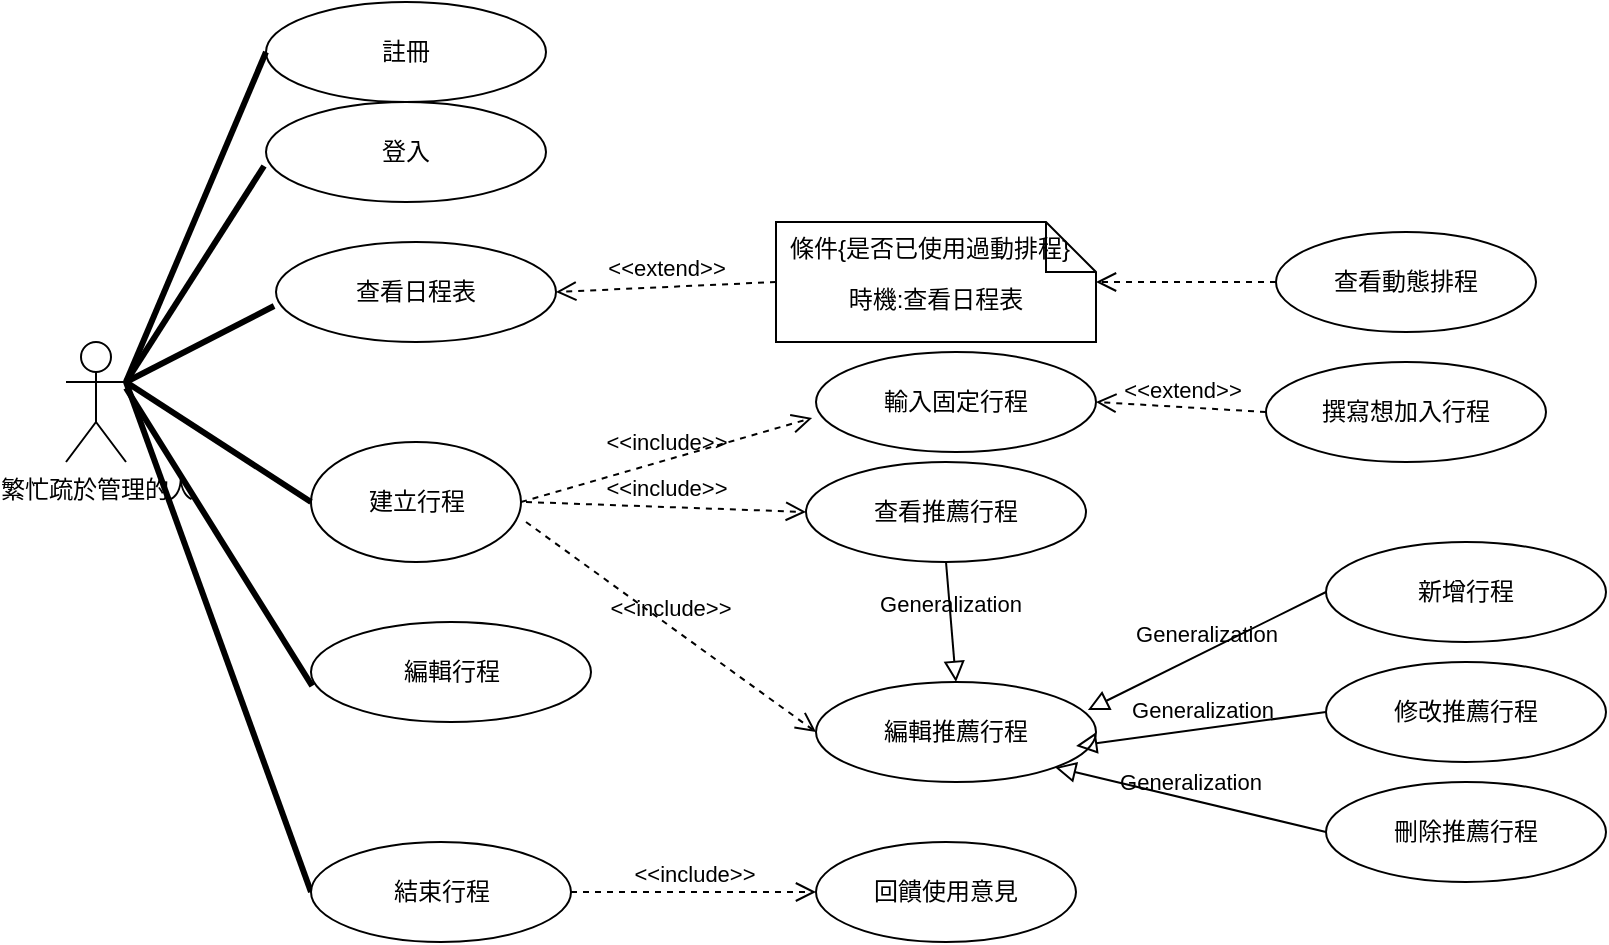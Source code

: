 <mxfile version="24.8.6">
  <diagram name="第 1 页" id="AHcjIik1focOU0QK3iOo">
    <mxGraphModel dx="1621" dy="386" grid="1" gridSize="10" guides="1" tooltips="1" connect="1" arrows="1" fold="1" page="1" pageScale="1" pageWidth="827" pageHeight="1169" math="0" shadow="0">
      <root>
        <mxCell id="0" />
        <mxCell id="1" parent="0" />
        <mxCell id="8-9XDru2MBB9iXI8fwiX-1" value="繁忙疏於管理的人" style="shape=umlActor;verticalLabelPosition=bottom;verticalAlign=top;html=1;" parent="1" vertex="1">
          <mxGeometry x="30" y="210" width="30" height="60" as="geometry" />
        </mxCell>
        <mxCell id="8-9XDru2MBB9iXI8fwiX-2" value="登入" style="ellipse;html=1;whiteSpace=wrap;" parent="1" vertex="1">
          <mxGeometry x="130" y="90" width="140" height="50" as="geometry" />
        </mxCell>
        <mxCell id="8-9XDru2MBB9iXI8fwiX-4" value="" style="endArrow=none;startArrow=none;endFill=0;startFill=0;endSize=8;html=1;verticalAlign=bottom;labelBackgroundColor=none;strokeWidth=3;rounded=0;entryX=-0.007;entryY=0.64;entryDx=0;entryDy=0;entryPerimeter=0;exitX=1;exitY=0.333;exitDx=0;exitDy=0;exitPerimeter=0;" parent="1" source="8-9XDru2MBB9iXI8fwiX-1" target="8-9XDru2MBB9iXI8fwiX-2" edge="1">
          <mxGeometry width="160" relative="1" as="geometry">
            <mxPoint x="70" y="220" as="sourcePoint" />
            <mxPoint x="480" y="250" as="targetPoint" />
          </mxGeometry>
        </mxCell>
        <mxCell id="8-9XDru2MBB9iXI8fwiX-5" value="註冊" style="ellipse;html=1;whiteSpace=wrap;" parent="1" vertex="1">
          <mxGeometry x="130" y="40" width="140" height="50" as="geometry" />
        </mxCell>
        <mxCell id="8-9XDru2MBB9iXI8fwiX-12" value="查看日程表" style="ellipse;html=1;whiteSpace=wrap;" parent="1" vertex="1">
          <mxGeometry x="135" y="160" width="140" height="50" as="geometry" />
        </mxCell>
        <mxCell id="8-9XDru2MBB9iXI8fwiX-13" value="" style="endArrow=none;startArrow=none;endFill=0;startFill=0;endSize=8;html=1;verticalAlign=bottom;labelBackgroundColor=none;strokeWidth=3;rounded=0;entryX=-0.007;entryY=0.64;entryDx=0;entryDy=0;entryPerimeter=0;exitX=1;exitY=0.333;exitDx=0;exitDy=0;exitPerimeter=0;" parent="1" source="8-9XDru2MBB9iXI8fwiX-1" target="8-9XDru2MBB9iXI8fwiX-12" edge="1">
          <mxGeometry width="160" relative="1" as="geometry">
            <mxPoint x="70" y="160" as="sourcePoint" />
            <mxPoint x="480" y="190" as="targetPoint" />
          </mxGeometry>
        </mxCell>
        <mxCell id="8-9XDru2MBB9iXI8fwiX-22" value="撰寫想加入行程" style="ellipse;html=1;whiteSpace=wrap;" parent="1" vertex="1">
          <mxGeometry x="630" y="220" width="140" height="50" as="geometry" />
        </mxCell>
        <mxCell id="8-9XDru2MBB9iXI8fwiX-24" value="輸入固定行程" style="ellipse;html=1;whiteSpace=wrap;" parent="1" vertex="1">
          <mxGeometry x="405" y="215" width="140" height="50" as="geometry" />
        </mxCell>
        <mxCell id="8-9XDru2MBB9iXI8fwiX-26" value="編輯推薦行程" style="ellipse;html=1;whiteSpace=wrap;" parent="1" vertex="1">
          <mxGeometry x="405" y="380" width="140" height="50" as="geometry" />
        </mxCell>
        <mxCell id="8-9XDru2MBB9iXI8fwiX-28" value="查看動態排程" style="ellipse;html=1;whiteSpace=wrap;" parent="1" vertex="1">
          <mxGeometry x="635" y="155" width="130" height="50" as="geometry" />
        </mxCell>
        <mxCell id="8-9XDru2MBB9iXI8fwiX-29" value="回饋使用意見" style="ellipse;html=1;whiteSpace=wrap;" parent="1" vertex="1">
          <mxGeometry x="405" y="460" width="130" height="50" as="geometry" />
        </mxCell>
        <mxCell id="8-9XDru2MBB9iXI8fwiX-30" value="" style="endArrow=none;startArrow=none;endFill=0;startFill=0;endSize=8;html=1;verticalAlign=bottom;labelBackgroundColor=none;strokeWidth=3;rounded=0;exitX=1;exitY=0.333;exitDx=0;exitDy=0;exitPerimeter=0;entryX=0;entryY=0.5;entryDx=0;entryDy=0;" parent="1" source="8-9XDru2MBB9iXI8fwiX-1" target="jXpW6EcGd3m8PzfnGfCC-4" edge="1">
          <mxGeometry width="160" relative="1" as="geometry">
            <mxPoint x="60" y="220" as="sourcePoint" />
            <mxPoint x="100" y="460" as="targetPoint" />
          </mxGeometry>
        </mxCell>
        <mxCell id="jXpW6EcGd3m8PzfnGfCC-1" value="編輯行程" style="ellipse;html=1;whiteSpace=wrap;" parent="1" vertex="1">
          <mxGeometry x="152.5" y="350" width="140" height="50" as="geometry" />
        </mxCell>
        <mxCell id="jXpW6EcGd3m8PzfnGfCC-2" value="建立行程" style="ellipse;html=1;whiteSpace=wrap;" parent="1" vertex="1">
          <mxGeometry x="152.5" y="260" width="105" height="60" as="geometry" />
        </mxCell>
        <mxCell id="jXpW6EcGd3m8PzfnGfCC-3" value="" style="endArrow=none;startArrow=none;endFill=0;startFill=0;endSize=8;html=1;verticalAlign=bottom;labelBackgroundColor=none;strokeWidth=3;rounded=0;entryX=0;entryY=0.5;entryDx=0;entryDy=0;" parent="1" target="jXpW6EcGd3m8PzfnGfCC-2" edge="1">
          <mxGeometry width="160" relative="1" as="geometry">
            <mxPoint x="60" y="230" as="sourcePoint" />
            <mxPoint x="210" y="460" as="targetPoint" />
          </mxGeometry>
        </mxCell>
        <mxCell id="jXpW6EcGd3m8PzfnGfCC-4" value="結束行程" style="ellipse;html=1;whiteSpace=wrap;" parent="1" vertex="1">
          <mxGeometry x="152.5" y="460" width="130" height="50" as="geometry" />
        </mxCell>
        <mxCell id="jXpW6EcGd3m8PzfnGfCC-5" value="&amp;lt;&amp;lt;extend&amp;gt;&amp;gt;" style="endArrow=open;startArrow=none;endFill=0;startFill=0;endSize=8;html=1;verticalAlign=bottom;dashed=1;labelBackgroundColor=none;rounded=0;exitX=0;exitY=0.5;exitDx=0;exitDy=0;entryX=1;entryY=0.5;entryDx=0;entryDy=0;" parent="1" source="jXpW6EcGd3m8PzfnGfCC-26" target="8-9XDru2MBB9iXI8fwiX-12" edge="1">
          <mxGeometry width="160" relative="1" as="geometry">
            <mxPoint x="330" y="270" as="sourcePoint" />
            <mxPoint x="460" y="270" as="targetPoint" />
          </mxGeometry>
        </mxCell>
        <mxCell id="jXpW6EcGd3m8PzfnGfCC-6" value="查看推薦行程" style="ellipse;html=1;whiteSpace=wrap;" parent="1" vertex="1">
          <mxGeometry x="400" y="270" width="140" height="50" as="geometry" />
        </mxCell>
        <mxCell id="jXpW6EcGd3m8PzfnGfCC-7" value="&amp;lt;&amp;lt;include&amp;gt;&amp;gt;" style="endArrow=open;startArrow=none;endFill=0;startFill=0;endSize=8;html=1;verticalAlign=bottom;dashed=1;labelBackgroundColor=none;rounded=0;exitX=1;exitY=0.5;exitDx=0;exitDy=0;entryX=-0.014;entryY=0.66;entryDx=0;entryDy=0;entryPerimeter=0;" parent="1" source="jXpW6EcGd3m8PzfnGfCC-2" target="8-9XDru2MBB9iXI8fwiX-24" edge="1">
          <mxGeometry width="160" relative="1" as="geometry">
            <mxPoint x="380" y="270" as="sourcePoint" />
            <mxPoint x="400" y="240" as="targetPoint" />
          </mxGeometry>
        </mxCell>
        <mxCell id="jXpW6EcGd3m8PzfnGfCC-8" value="&amp;lt;&amp;lt;include&amp;gt;&amp;gt;" style="endArrow=open;startArrow=none;endFill=0;startFill=0;endSize=8;html=1;verticalAlign=bottom;dashed=1;labelBackgroundColor=none;rounded=0;entryX=0;entryY=0.5;entryDx=0;entryDy=0;" parent="1" target="8-9XDru2MBB9iXI8fwiX-26" edge="1">
          <mxGeometry width="160" relative="1" as="geometry">
            <mxPoint x="260" y="300" as="sourcePoint" />
            <mxPoint x="400" y="410" as="targetPoint" />
          </mxGeometry>
        </mxCell>
        <mxCell id="jXpW6EcGd3m8PzfnGfCC-10" value="&amp;lt;&amp;lt;include&amp;gt;&amp;gt;" style="endArrow=open;startArrow=none;endFill=0;startFill=0;endSize=8;html=1;verticalAlign=bottom;dashed=1;labelBackgroundColor=none;rounded=0;entryX=0;entryY=0.5;entryDx=0;entryDy=0;" parent="1" target="jXpW6EcGd3m8PzfnGfCC-6" edge="1">
          <mxGeometry width="160" relative="1" as="geometry">
            <mxPoint x="260" y="290" as="sourcePoint" />
            <mxPoint x="430" y="270" as="targetPoint" />
          </mxGeometry>
        </mxCell>
        <mxCell id="jXpW6EcGd3m8PzfnGfCC-11" value="&amp;lt;&amp;lt;include&amp;gt;&amp;gt;" style="endArrow=open;startArrow=none;endFill=0;startFill=0;endSize=8;html=1;verticalAlign=bottom;dashed=1;labelBackgroundColor=none;rounded=0;exitX=1;exitY=0.5;exitDx=0;exitDy=0;entryX=0;entryY=0.5;entryDx=0;entryDy=0;" parent="1" source="jXpW6EcGd3m8PzfnGfCC-4" target="8-9XDru2MBB9iXI8fwiX-29" edge="1">
          <mxGeometry width="160" relative="1" as="geometry">
            <mxPoint x="298" y="330" as="sourcePoint" />
            <mxPoint x="440" y="280" as="targetPoint" />
          </mxGeometry>
        </mxCell>
        <mxCell id="jXpW6EcGd3m8PzfnGfCC-12" value="" style="endArrow=none;startArrow=none;endFill=0;startFill=0;endSize=8;html=1;verticalAlign=bottom;labelBackgroundColor=none;strokeWidth=3;rounded=0;entryX=0.004;entryY=0.64;entryDx=0;entryDy=0;entryPerimeter=0;" parent="1" target="jXpW6EcGd3m8PzfnGfCC-1" edge="1">
          <mxGeometry width="160" relative="1" as="geometry">
            <mxPoint x="60" y="233" as="sourcePoint" />
            <mxPoint x="172.5" y="477.5" as="targetPoint" />
          </mxGeometry>
        </mxCell>
        <mxCell id="jXpW6EcGd3m8PzfnGfCC-13" value="&amp;lt;&amp;lt;extend&amp;gt;&amp;gt;" style="endArrow=open;startArrow=none;endFill=0;startFill=0;endSize=8;html=1;verticalAlign=bottom;dashed=1;labelBackgroundColor=none;rounded=0;entryX=1;entryY=0.5;entryDx=0;entryDy=0;exitX=0;exitY=0.5;exitDx=0;exitDy=0;" parent="1" source="8-9XDru2MBB9iXI8fwiX-22" target="8-9XDru2MBB9iXI8fwiX-24" edge="1">
          <mxGeometry width="160" relative="1" as="geometry">
            <mxPoint x="590" y="320" as="sourcePoint" />
            <mxPoint x="460" y="320" as="targetPoint" />
          </mxGeometry>
        </mxCell>
        <mxCell id="jXpW6EcGd3m8PzfnGfCC-14" value="新增行程" style="ellipse;html=1;whiteSpace=wrap;" parent="1" vertex="1">
          <mxGeometry x="660" y="310" width="140" height="50" as="geometry" />
        </mxCell>
        <mxCell id="jXpW6EcGd3m8PzfnGfCC-15" value="刪除推薦行程" style="ellipse;html=1;whiteSpace=wrap;" parent="1" vertex="1">
          <mxGeometry x="660" y="430" width="140" height="50" as="geometry" />
        </mxCell>
        <mxCell id="jXpW6EcGd3m8PzfnGfCC-16" value="修改推薦行程" style="ellipse;html=1;whiteSpace=wrap;" parent="1" vertex="1">
          <mxGeometry x="660" y="370" width="140" height="50" as="geometry" />
        </mxCell>
        <mxCell id="jXpW6EcGd3m8PzfnGfCC-17" value="Generalization" style="endArrow=block;html=1;rounded=0;align=center;verticalAlign=bottom;endFill=0;labelBackgroundColor=none;endSize=8;entryX=0.971;entryY=0.28;entryDx=0;entryDy=0;exitX=0;exitY=0.5;exitDx=0;exitDy=0;entryPerimeter=0;" parent="1" source="jXpW6EcGd3m8PzfnGfCC-14" target="8-9XDru2MBB9iXI8fwiX-26" edge="1">
          <mxGeometry relative="1" as="geometry">
            <mxPoint x="610" y="360" as="sourcePoint" />
            <mxPoint x="770" y="360" as="targetPoint" />
          </mxGeometry>
        </mxCell>
        <mxCell id="jXpW6EcGd3m8PzfnGfCC-18" value="" style="resizable=0;html=1;align=center;verticalAlign=top;labelBackgroundColor=none;" parent="jXpW6EcGd3m8PzfnGfCC-17" connectable="0" vertex="1">
          <mxGeometry relative="1" as="geometry" />
        </mxCell>
        <mxCell id="jXpW6EcGd3m8PzfnGfCC-19" value="Generalization" style="endArrow=block;html=1;rounded=0;align=center;verticalAlign=bottom;endFill=0;labelBackgroundColor=none;endSize=8;exitX=0;exitY=0.5;exitDx=0;exitDy=0;entryX=0.929;entryY=0.64;entryDx=0;entryDy=0;entryPerimeter=0;" parent="1" source="jXpW6EcGd3m8PzfnGfCC-16" target="8-9XDru2MBB9iXI8fwiX-26" edge="1">
          <mxGeometry relative="1" as="geometry">
            <mxPoint x="670" y="345" as="sourcePoint" />
            <mxPoint x="550" y="380" as="targetPoint" />
          </mxGeometry>
        </mxCell>
        <mxCell id="jXpW6EcGd3m8PzfnGfCC-20" value="" style="resizable=0;html=1;align=center;verticalAlign=top;labelBackgroundColor=none;" parent="jXpW6EcGd3m8PzfnGfCC-19" connectable="0" vertex="1">
          <mxGeometry relative="1" as="geometry" />
        </mxCell>
        <mxCell id="jXpW6EcGd3m8PzfnGfCC-21" value="Generalization" style="endArrow=block;html=1;rounded=0;align=center;verticalAlign=bottom;endFill=0;labelBackgroundColor=none;endSize=8;exitX=0;exitY=0.5;exitDx=0;exitDy=0;entryX=1;entryY=1;entryDx=0;entryDy=0;" parent="1" source="jXpW6EcGd3m8PzfnGfCC-15" target="8-9XDru2MBB9iXI8fwiX-26" edge="1">
          <mxGeometry relative="1" as="geometry">
            <mxPoint x="675" y="440" as="sourcePoint" />
            <mxPoint x="550" y="440" as="targetPoint" />
          </mxGeometry>
        </mxCell>
        <mxCell id="jXpW6EcGd3m8PzfnGfCC-22" value="" style="resizable=0;html=1;align=center;verticalAlign=top;labelBackgroundColor=none;" parent="jXpW6EcGd3m8PzfnGfCC-21" connectable="0" vertex="1">
          <mxGeometry relative="1" as="geometry" />
        </mxCell>
        <mxCell id="jXpW6EcGd3m8PzfnGfCC-23" value="Generalization" style="endArrow=block;html=1;rounded=0;align=center;verticalAlign=bottom;endFill=0;labelBackgroundColor=none;endSize=8;entryX=0.5;entryY=0;entryDx=0;entryDy=0;exitX=0.5;exitY=1;exitDx=0;exitDy=0;" parent="1" source="jXpW6EcGd3m8PzfnGfCC-6" target="8-9XDru2MBB9iXI8fwiX-26" edge="1">
          <mxGeometry relative="1" as="geometry">
            <mxPoint x="472" y="340" as="sourcePoint" />
            <mxPoint x="551" y="374" as="targetPoint" />
            <Array as="points" />
          </mxGeometry>
        </mxCell>
        <mxCell id="jXpW6EcGd3m8PzfnGfCC-24" value="" style="resizable=0;html=1;align=center;verticalAlign=top;labelBackgroundColor=none;" parent="jXpW6EcGd3m8PzfnGfCC-23" connectable="0" vertex="1">
          <mxGeometry relative="1" as="geometry" />
        </mxCell>
        <mxCell id="jXpW6EcGd3m8PzfnGfCC-25" value="" style="endArrow=open;startArrow=none;endFill=0;startFill=0;endSize=8;html=1;verticalAlign=bottom;dashed=1;labelBackgroundColor=none;rounded=0;exitX=0;exitY=0.5;exitDx=0;exitDy=0;entryX=1;entryY=0.5;entryDx=0;entryDy=0;" parent="1" source="8-9XDru2MBB9iXI8fwiX-28" target="jXpW6EcGd3m8PzfnGfCC-26" edge="1">
          <mxGeometry width="160" relative="1" as="geometry">
            <mxPoint x="405" y="185" as="sourcePoint" />
            <mxPoint x="275" y="185" as="targetPoint" />
          </mxGeometry>
        </mxCell>
        <mxCell id="jXpW6EcGd3m8PzfnGfCC-26" value="時機:查看日程表" style="shape=note2;boundedLbl=1;whiteSpace=wrap;html=1;size=25;verticalAlign=top;align=center;" parent="1" vertex="1">
          <mxGeometry x="385" y="150" width="160" height="60" as="geometry" />
        </mxCell>
        <mxCell id="jXpW6EcGd3m8PzfnGfCC-27" value="條件{是否已使用過動排程}" style="resizeWidth=1;part=1;strokeColor=none;fillColor=none;align=left;spacingLeft=5;" parent="jXpW6EcGd3m8PzfnGfCC-26" vertex="1">
          <mxGeometry width="160" height="25" relative="1" as="geometry" />
        </mxCell>
        <mxCell id="vhdHkViTdNY7ihE13Nfg-1" value="" style="endArrow=none;startArrow=none;endFill=0;startFill=0;endSize=8;html=1;verticalAlign=bottom;labelBackgroundColor=none;strokeWidth=3;rounded=0;entryX=0;entryY=0.5;entryDx=0;entryDy=0;" edge="1" parent="1" target="8-9XDru2MBB9iXI8fwiX-5">
          <mxGeometry width="160" relative="1" as="geometry">
            <mxPoint x="60" y="230" as="sourcePoint" />
            <mxPoint x="99" y="80" as="targetPoint" />
          </mxGeometry>
        </mxCell>
      </root>
    </mxGraphModel>
  </diagram>
</mxfile>
